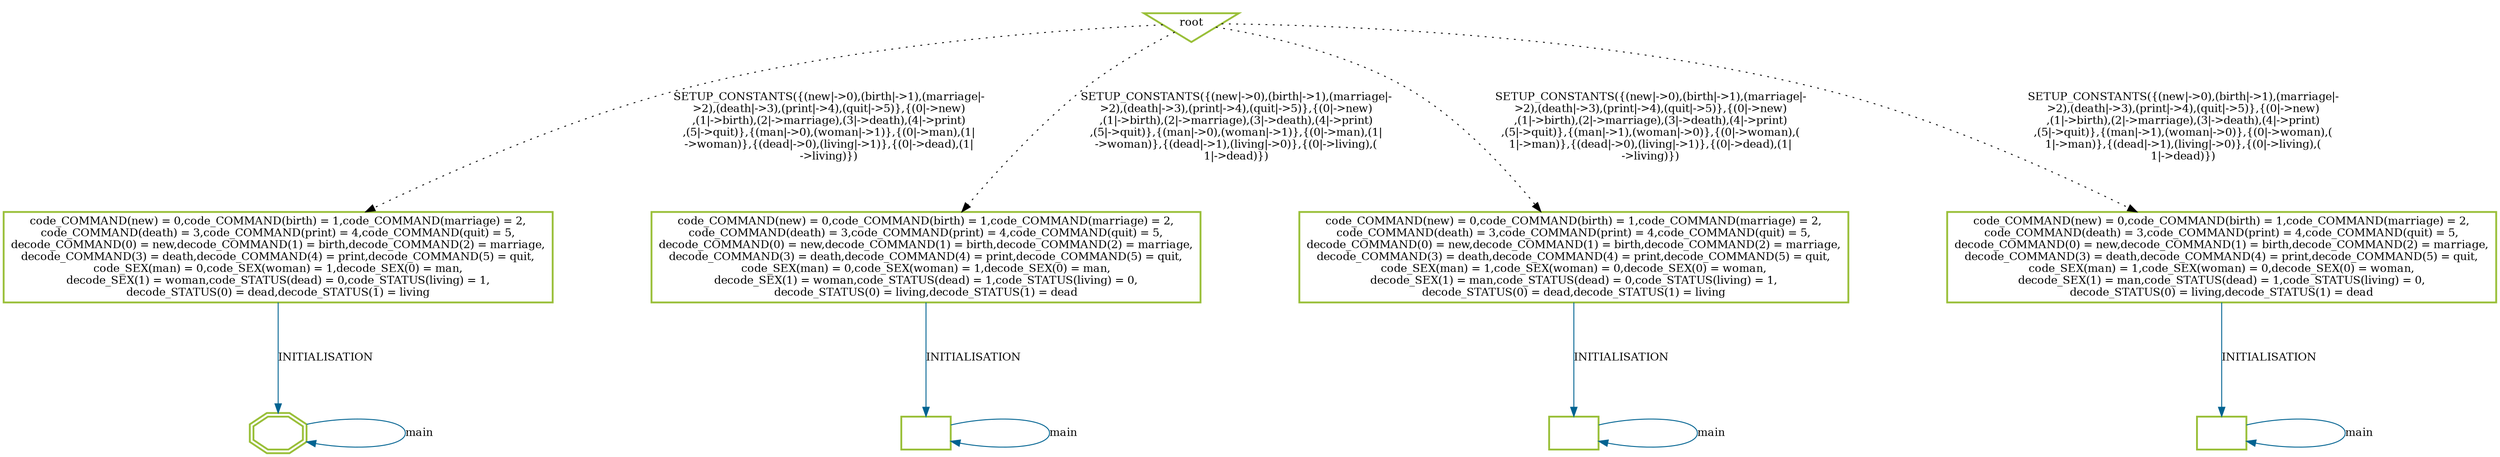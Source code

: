 digraph visited_states {
graph [nodesep=1.5, ranksep=1.5];
root [shape=invtriangle, color="#99BF38", fontsize=12, penwidth=2, label="root"];

root -> 0 [style = dotted, color = black, label="SETUP_CONSTANTS(\{(new\|-\>0),(birth\|-\>1),(marriage\|-\n\>2),(death\|-\>3),(print\|-\>4),(quit\|-\>5)\},\{(0\|-\>new)\n,(1\|-\>birth),(2\|-\>marriage),(3\|-\>death),(4\|-\>print)\n,(5\|-\>quit)\},\{(man\|-\>0),(woman\|-\>1)\},\{(0\|-\>man),(1\|\n-\>woman)\},\{(dead\|-\>0),(living\|-\>1)\},\{(0\|-\>dead),(1\|\n-\>living)\})", fontsize=12];
root -> 1 [style = dotted, color = black, label="SETUP_CONSTANTS(\{(new\|-\>0),(birth\|-\>1),(marriage\|-\n\>2),(death\|-\>3),(print\|-\>4),(quit\|-\>5)\},\{(0\|-\>new)\n,(1\|-\>birth),(2\|-\>marriage),(3\|-\>death),(4\|-\>print)\n,(5\|-\>quit)\},\{(man\|-\>0),(woman\|-\>1)\},\{(0\|-\>man),(1\|\n-\>woman)\},\{(dead\|-\>1),(living\|-\>0)\},\{(0\|-\>living),(\n1\|-\>dead)\})", fontsize=12];
root -> 2 [style = dotted, color = black, label="SETUP_CONSTANTS(\{(new\|-\>0),(birth\|-\>1),(marriage\|-\n\>2),(death\|-\>3),(print\|-\>4),(quit\|-\>5)\},\{(0\|-\>new)\n,(1\|-\>birth),(2\|-\>marriage),(3\|-\>death),(4\|-\>print)\n,(5\|-\>quit)\},\{(man\|-\>1),(woman\|-\>0)\},\{(0\|-\>woman),(\n1\|-\>man)\},\{(dead\|-\>0),(living\|-\>1)\},\{(0\|-\>dead),(1\|\n-\>living)\})", fontsize=12];
root -> 3 [style = dotted, color = black, label="SETUP_CONSTANTS(\{(new\|-\>0),(birth\|-\>1),(marriage\|-\n\>2),(death\|-\>3),(print\|-\>4),(quit\|-\>5)\},\{(0\|-\>new)\n,(1\|-\>birth),(2\|-\>marriage),(3\|-\>death),(4\|-\>print)\n,(5\|-\>quit)\},\{(man\|-\>1),(woman\|-\>0)\},\{(0\|-\>woman),(\n1\|-\>man)\},\{(dead\|-\>1),(living\|-\>0)\},\{(0\|-\>living),(\n1\|-\>dead)\})", fontsize=12];

0 [shape=box, color="#99BF38", fontsize=12, penwidth=2, label="code_COMMAND(new) = 0,code_COMMAND(birth) = 1,code_COMMAND(marriage) = 2,\ncode_COMMAND(death) = 3,code_COMMAND(print) = 4,code_COMMAND(quit) = 5,\ndecode_COMMAND(0) = new,decode_COMMAND(1) = birth,decode_COMMAND(2) = marriage,\ndecode_COMMAND(3) = death,decode_COMMAND(4) = print,decode_COMMAND(5) = quit,\ncode_SEX(man) = 0,code_SEX(woman) = 1,decode_SEX(0) = man,\ndecode_SEX(1) = woman,code_STATUS(dead) = 0,code_STATUS(living) = 1,\ndecode_STATUS(0) = dead,decode_STATUS(1) = living"];

0 -> 4 [color = "#006391", label="INITIALISATION", fontsize=12];

1 [shape=box, color="#99BF38", fontsize=12, penwidth=2, label="code_COMMAND(new) = 0,code_COMMAND(birth) = 1,code_COMMAND(marriage) = 2,\ncode_COMMAND(death) = 3,code_COMMAND(print) = 4,code_COMMAND(quit) = 5,\ndecode_COMMAND(0) = new,decode_COMMAND(1) = birth,decode_COMMAND(2) = marriage,\ndecode_COMMAND(3) = death,decode_COMMAND(4) = print,decode_COMMAND(5) = quit,\ncode_SEX(man) = 0,code_SEX(woman) = 1,decode_SEX(0) = man,\ndecode_SEX(1) = woman,code_STATUS(dead) = 1,code_STATUS(living) = 0,\ndecode_STATUS(0) = living,decode_STATUS(1) = dead"];

1 -> 7 [color = "#006391", label="INITIALISATION", fontsize=12];

2 [shape=box, color="#99BF38", fontsize=12, penwidth=2, label="code_COMMAND(new) = 0,code_COMMAND(birth) = 1,code_COMMAND(marriage) = 2,\ncode_COMMAND(death) = 3,code_COMMAND(print) = 4,code_COMMAND(quit) = 5,\ndecode_COMMAND(0) = new,decode_COMMAND(1) = birth,decode_COMMAND(2) = marriage,\ndecode_COMMAND(3) = death,decode_COMMAND(4) = print,decode_COMMAND(5) = quit,\ncode_SEX(man) = 1,code_SEX(woman) = 0,decode_SEX(0) = woman,\ndecode_SEX(1) = man,code_STATUS(dead) = 0,code_STATUS(living) = 1,\ndecode_STATUS(0) = dead,decode_STATUS(1) = living"];

2 -> 6 [color = "#006391", label="INITIALISATION", fontsize=12];

3 [shape=box, color="#99BF38", fontsize=12, penwidth=2, label="code_COMMAND(new) = 0,code_COMMAND(birth) = 1,code_COMMAND(marriage) = 2,\ncode_COMMAND(death) = 3,code_COMMAND(print) = 4,code_COMMAND(quit) = 5,\ndecode_COMMAND(0) = new,decode_COMMAND(1) = birth,decode_COMMAND(2) = marriage,\ndecode_COMMAND(3) = death,decode_COMMAND(4) = print,decode_COMMAND(5) = quit,\ncode_SEX(man) = 1,code_SEX(woman) = 0,decode_SEX(0) = woman,\ndecode_SEX(1) = man,code_STATUS(dead) = 1,code_STATUS(living) = 0,\ndecode_STATUS(0) = living,decode_STATUS(1) = dead"];

3 -> 5 [color = "#006391", label="INITIALISATION", fontsize=12];

4 [shape=doubleoctagon, color="#99BF38", fontsize=12, penwidth=2, label=""];

4 -> 4 [color = "#006391", label="main", fontsize=12];

5 [shape=box, color="#99BF38", fontsize=12, penwidth=2, label=""];

5 -> 5 [color = "#006391", label="main", fontsize=12];

6 [shape=box, color="#99BF38", fontsize=12, penwidth=2, label=""];

6 -> 6 [color = "#006391", label="main", fontsize=12];

7 [shape=box, color="#99BF38", fontsize=12, penwidth=2, label=""];

7 -> 7 [color = "#006391", label="main", fontsize=12];

}
